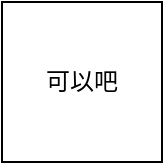 <mxfile version="16.6.6" type="github">
  <diagram id="EnluOxuuPZA9yGG7MGYy" name="Page-1">
    <mxGraphModel dx="540" dy="591" grid="1" gridSize="10" guides="1" tooltips="1" connect="1" arrows="1" fold="1" page="1" pageScale="1" pageWidth="850" pageHeight="1100" math="0" shadow="0">
      <root>
        <mxCell id="0" />
        <mxCell id="1" parent="0" />
        <mxCell id="ZlAY5ZpqDPNzEYn1e9wi-1" value="可以吧" style="whiteSpace=wrap;html=1;aspect=fixed;" vertex="1" parent="1">
          <mxGeometry x="120" y="160" width="80" height="80" as="geometry" />
        </mxCell>
      </root>
    </mxGraphModel>
  </diagram>
</mxfile>
